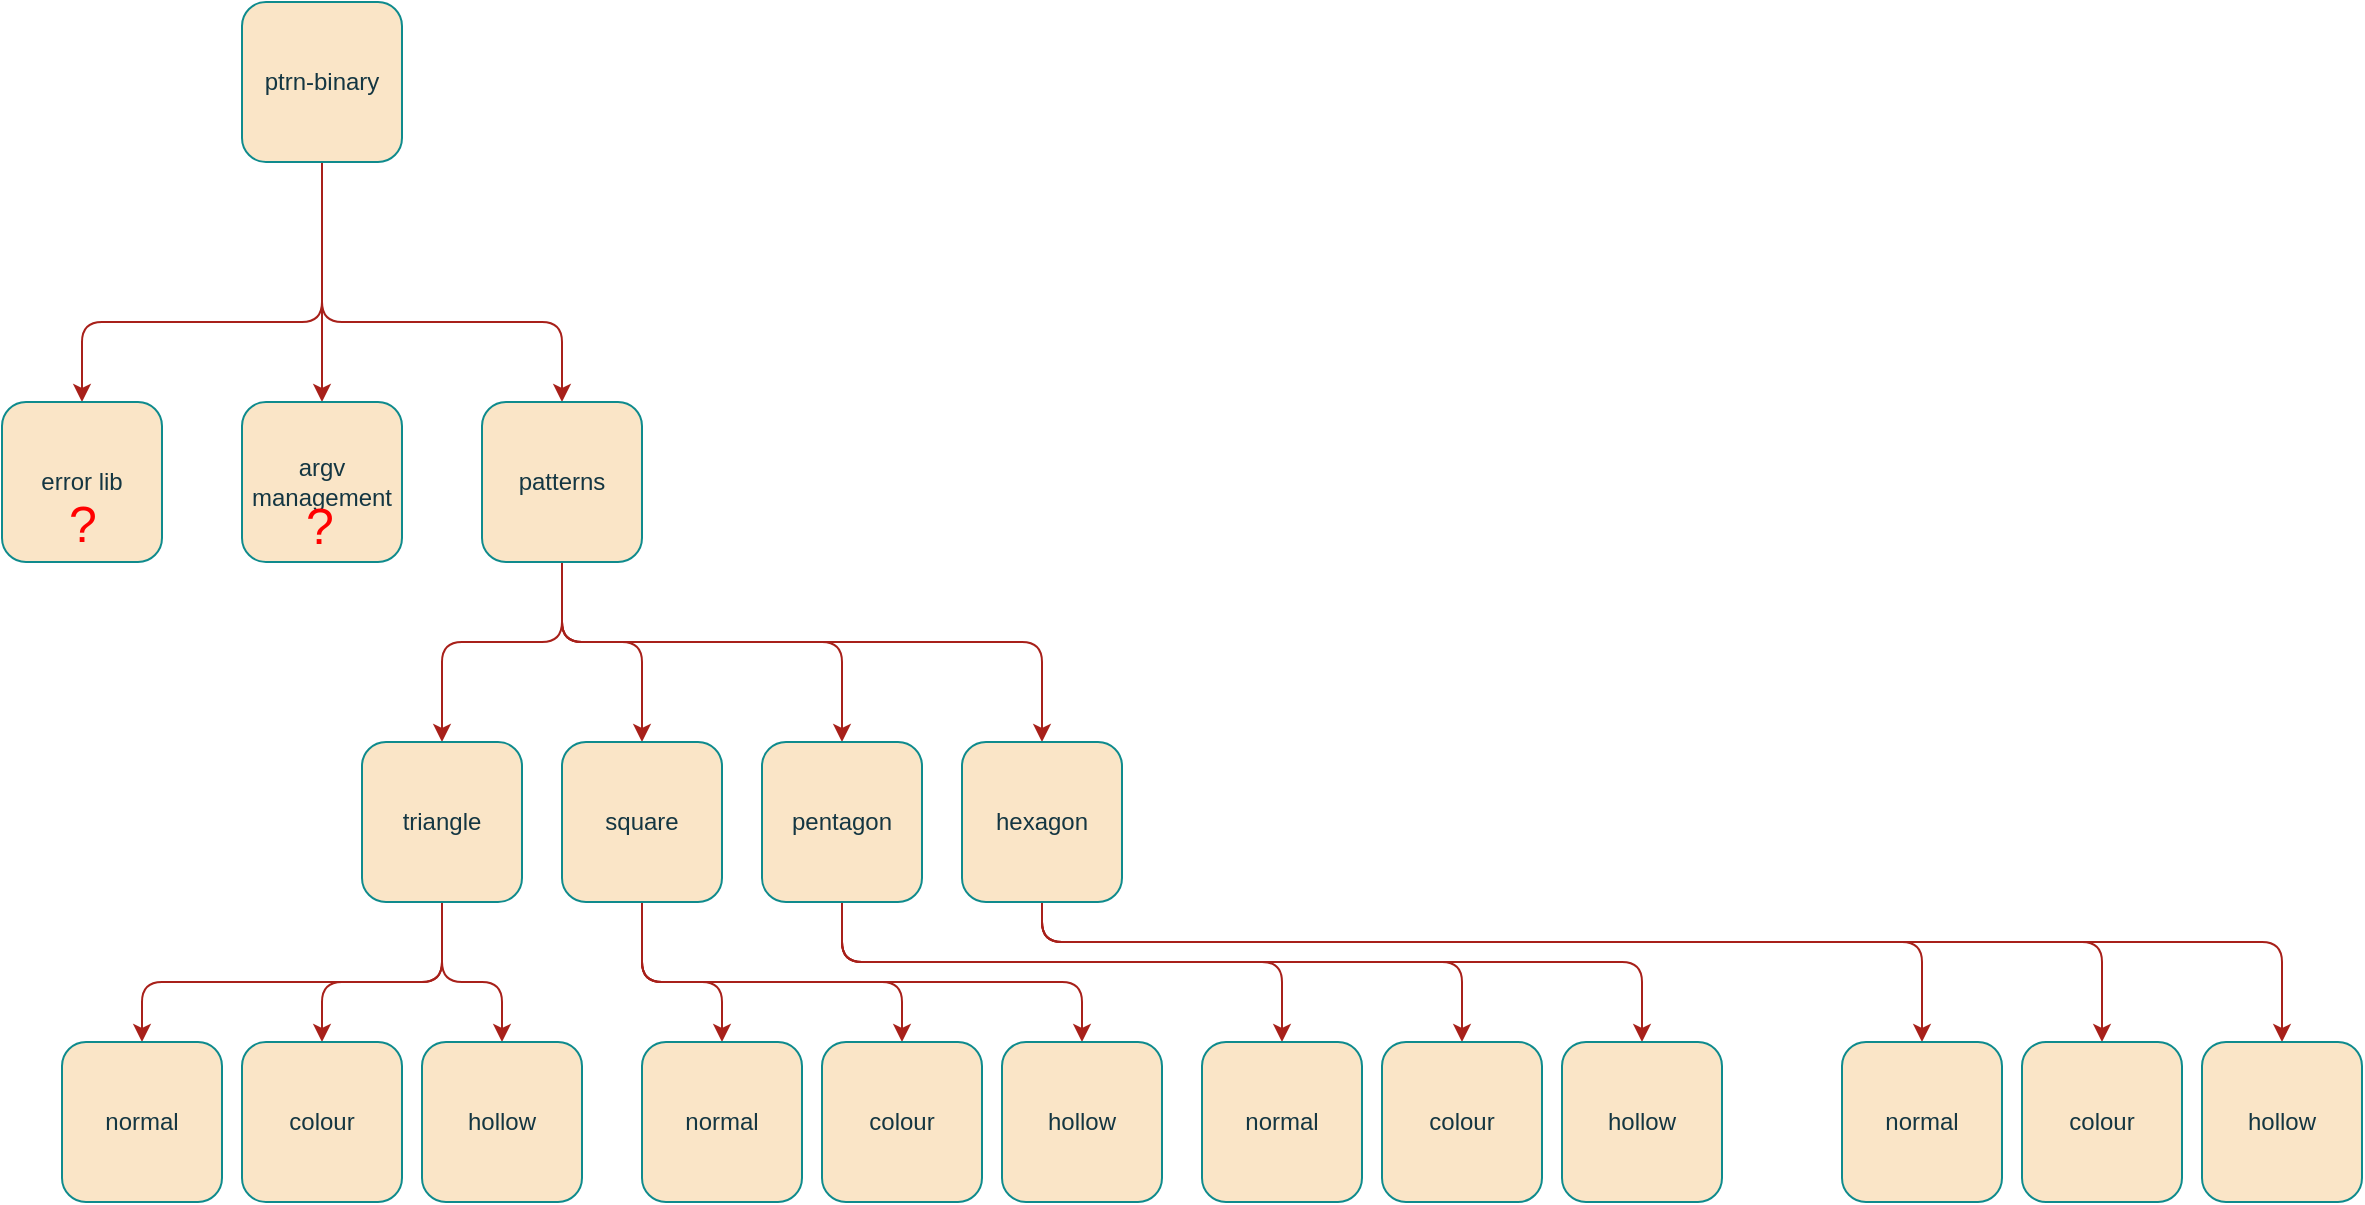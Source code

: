 <mxfile version="21.2.1" type="device">
  <diagram name="Page-1" id="WpkoCbkD2GTZ16Bm78LT">
    <mxGraphModel dx="1580" dy="1241" grid="1" gridSize="10" guides="1" tooltips="1" connect="1" arrows="1" fold="1" page="0" pageScale="1" pageWidth="827" pageHeight="1169" math="0" shadow="0">
      <root>
        <mxCell id="0" />
        <mxCell id="1" parent="0" />
        <mxCell id="Gud-aHtuFvEA1j-dhCJr-18" style="edgeStyle=orthogonalEdgeStyle;rounded=1;orthogonalLoop=1;jettySize=auto;html=1;entryX=0.5;entryY=0;entryDx=0;entryDy=0;strokeColor=#A8201A;fontColor=default;fillColor=#FAE5C7;labelBackgroundColor=none;" edge="1" parent="1" source="Gud-aHtuFvEA1j-dhCJr-1" target="Gud-aHtuFvEA1j-dhCJr-5">
          <mxGeometry relative="1" as="geometry">
            <Array as="points">
              <mxPoint x="360" y="-160" />
              <mxPoint x="240" y="-160" />
            </Array>
          </mxGeometry>
        </mxCell>
        <mxCell id="Gud-aHtuFvEA1j-dhCJr-19" style="edgeStyle=orthogonalEdgeStyle;rounded=1;orthogonalLoop=1;jettySize=auto;html=1;strokeColor=#A8201A;fontColor=default;fillColor=#FAE5C7;labelBackgroundColor=none;" edge="1" parent="1" source="Gud-aHtuFvEA1j-dhCJr-1" target="Gud-aHtuFvEA1j-dhCJr-6">
          <mxGeometry relative="1" as="geometry" />
        </mxCell>
        <mxCell id="Gud-aHtuFvEA1j-dhCJr-20" style="edgeStyle=orthogonalEdgeStyle;rounded=1;orthogonalLoop=1;jettySize=auto;html=1;entryX=0.5;entryY=0;entryDx=0;entryDy=0;strokeColor=#A8201A;fontColor=default;fillColor=#FAE5C7;labelBackgroundColor=none;" edge="1" parent="1" source="Gud-aHtuFvEA1j-dhCJr-1" target="Gud-aHtuFvEA1j-dhCJr-7">
          <mxGeometry relative="1" as="geometry">
            <Array as="points">
              <mxPoint x="360" y="-160" />
              <mxPoint x="480" y="-160" />
            </Array>
          </mxGeometry>
        </mxCell>
        <mxCell id="Gud-aHtuFvEA1j-dhCJr-1" value="ptrn-binary" style="whiteSpace=wrap;html=1;aspect=fixed;labelBackgroundColor=none;fillColor=#FAE5C7;strokeColor=#0F8B8D;fontColor=#143642;rounded=1;" vertex="1" parent="1">
          <mxGeometry x="320" y="-320" width="80" height="80" as="geometry" />
        </mxCell>
        <mxCell id="Gud-aHtuFvEA1j-dhCJr-5" value="error lib" style="whiteSpace=wrap;html=1;aspect=fixed;strokeColor=#0F8B8D;fontColor=#143642;fillColor=#FAE5C7;rounded=1;labelBackgroundColor=none;" vertex="1" parent="1">
          <mxGeometry x="200" y="-120" width="80" height="80" as="geometry" />
        </mxCell>
        <mxCell id="Gud-aHtuFvEA1j-dhCJr-6" value="argv management" style="whiteSpace=wrap;html=1;aspect=fixed;strokeColor=#0F8B8D;fontColor=#143642;fillColor=#FAE5C7;rounded=1;labelBackgroundColor=none;" vertex="1" parent="1">
          <mxGeometry x="320" y="-120" width="80" height="80" as="geometry" />
        </mxCell>
        <mxCell id="Gud-aHtuFvEA1j-dhCJr-14" style="edgeStyle=orthogonalEdgeStyle;rounded=1;orthogonalLoop=1;jettySize=auto;html=1;entryX=0.5;entryY=0;entryDx=0;entryDy=0;strokeColor=#A8201A;fontColor=default;fillColor=#FAE5C7;labelBackgroundColor=none;" edge="1" parent="1" source="Gud-aHtuFvEA1j-dhCJr-7" target="Gud-aHtuFvEA1j-dhCJr-8">
          <mxGeometry relative="1" as="geometry">
            <Array as="points">
              <mxPoint x="480" />
              <mxPoint x="420" />
            </Array>
          </mxGeometry>
        </mxCell>
        <mxCell id="Gud-aHtuFvEA1j-dhCJr-15" style="edgeStyle=orthogonalEdgeStyle;rounded=1;orthogonalLoop=1;jettySize=auto;html=1;entryX=0.5;entryY=0;entryDx=0;entryDy=0;strokeColor=#A8201A;fontColor=default;fillColor=#FAE5C7;labelBackgroundColor=none;" edge="1" parent="1" source="Gud-aHtuFvEA1j-dhCJr-7" target="Gud-aHtuFvEA1j-dhCJr-11">
          <mxGeometry relative="1" as="geometry">
            <Array as="points">
              <mxPoint x="480" />
              <mxPoint x="520" />
            </Array>
          </mxGeometry>
        </mxCell>
        <mxCell id="Gud-aHtuFvEA1j-dhCJr-16" style="edgeStyle=orthogonalEdgeStyle;rounded=1;orthogonalLoop=1;jettySize=auto;html=1;strokeColor=#A8201A;fontColor=default;fillColor=#FAE5C7;labelBackgroundColor=none;" edge="1" parent="1" source="Gud-aHtuFvEA1j-dhCJr-7" target="Gud-aHtuFvEA1j-dhCJr-12">
          <mxGeometry relative="1" as="geometry">
            <mxPoint x="480" as="targetPoint" />
            <Array as="points">
              <mxPoint x="480" />
              <mxPoint x="620" />
            </Array>
          </mxGeometry>
        </mxCell>
        <mxCell id="Gud-aHtuFvEA1j-dhCJr-17" style="edgeStyle=orthogonalEdgeStyle;rounded=1;orthogonalLoop=1;jettySize=auto;html=1;entryX=0.5;entryY=0;entryDx=0;entryDy=0;strokeColor=#A8201A;fontColor=default;fillColor=#FAE5C7;labelBackgroundColor=none;" edge="1" parent="1" source="Gud-aHtuFvEA1j-dhCJr-7" target="Gud-aHtuFvEA1j-dhCJr-13">
          <mxGeometry relative="1" as="geometry">
            <Array as="points">
              <mxPoint x="480" />
              <mxPoint x="720" />
            </Array>
          </mxGeometry>
        </mxCell>
        <mxCell id="Gud-aHtuFvEA1j-dhCJr-7" value="patterns" style="whiteSpace=wrap;html=1;aspect=fixed;strokeColor=#0F8B8D;fontColor=#143642;fillColor=#FAE5C7;rounded=1;labelBackgroundColor=none;" vertex="1" parent="1">
          <mxGeometry x="440" y="-120" width="80" height="80" as="geometry" />
        </mxCell>
        <mxCell id="Gud-aHtuFvEA1j-dhCJr-24" style="edgeStyle=orthogonalEdgeStyle;rounded=1;orthogonalLoop=1;jettySize=auto;html=1;entryX=0.5;entryY=0;entryDx=0;entryDy=0;strokeColor=#A8201A;fontColor=default;fillColor=#FAE5C7;labelBackgroundColor=none;" edge="1" parent="1" source="Gud-aHtuFvEA1j-dhCJr-8" target="Gud-aHtuFvEA1j-dhCJr-21">
          <mxGeometry relative="1" as="geometry">
            <Array as="points">
              <mxPoint x="420" y="170" />
              <mxPoint x="270" y="170" />
            </Array>
          </mxGeometry>
        </mxCell>
        <mxCell id="Gud-aHtuFvEA1j-dhCJr-25" style="edgeStyle=orthogonalEdgeStyle;rounded=1;orthogonalLoop=1;jettySize=auto;html=1;entryX=0.5;entryY=0;entryDx=0;entryDy=0;strokeColor=#A8201A;fontColor=default;fillColor=#FAE5C7;labelBackgroundColor=none;" edge="1" parent="1" source="Gud-aHtuFvEA1j-dhCJr-8" target="Gud-aHtuFvEA1j-dhCJr-22">
          <mxGeometry relative="1" as="geometry">
            <Array as="points">
              <mxPoint x="420" y="170" />
              <mxPoint x="360" y="170" />
            </Array>
          </mxGeometry>
        </mxCell>
        <mxCell id="Gud-aHtuFvEA1j-dhCJr-26" style="edgeStyle=orthogonalEdgeStyle;rounded=1;orthogonalLoop=1;jettySize=auto;html=1;strokeColor=#A8201A;fontColor=default;fillColor=#FAE5C7;labelBackgroundColor=none;" edge="1" parent="1" source="Gud-aHtuFvEA1j-dhCJr-8" target="Gud-aHtuFvEA1j-dhCJr-23">
          <mxGeometry relative="1" as="geometry">
            <Array as="points">
              <mxPoint x="420" y="170" />
              <mxPoint x="450" y="170" />
            </Array>
          </mxGeometry>
        </mxCell>
        <mxCell id="Gud-aHtuFvEA1j-dhCJr-8" value="triangle" style="whiteSpace=wrap;html=1;aspect=fixed;strokeColor=#0F8B8D;fontColor=#143642;fillColor=#FAE5C7;rounded=1;labelBackgroundColor=none;" vertex="1" parent="1">
          <mxGeometry x="380" y="50" width="80" height="80" as="geometry" />
        </mxCell>
        <mxCell id="Gud-aHtuFvEA1j-dhCJr-36" style="edgeStyle=orthogonalEdgeStyle;rounded=1;orthogonalLoop=1;jettySize=auto;html=1;entryX=0.5;entryY=0;entryDx=0;entryDy=0;strokeColor=#A8201A;fontColor=default;fillColor=#FAE5C7;labelBackgroundColor=none;" edge="1" parent="1" source="Gud-aHtuFvEA1j-dhCJr-11" target="Gud-aHtuFvEA1j-dhCJr-27">
          <mxGeometry relative="1" as="geometry">
            <Array as="points">
              <mxPoint x="520" y="170" />
              <mxPoint x="560" y="170" />
            </Array>
          </mxGeometry>
        </mxCell>
        <mxCell id="Gud-aHtuFvEA1j-dhCJr-37" style="edgeStyle=orthogonalEdgeStyle;rounded=1;orthogonalLoop=1;jettySize=auto;html=1;strokeColor=#A8201A;fontColor=default;fillColor=#FAE5C7;labelBackgroundColor=none;" edge="1" parent="1" source="Gud-aHtuFvEA1j-dhCJr-11" target="Gud-aHtuFvEA1j-dhCJr-28">
          <mxGeometry relative="1" as="geometry">
            <Array as="points">
              <mxPoint x="520" y="170" />
              <mxPoint x="650" y="170" />
            </Array>
          </mxGeometry>
        </mxCell>
        <mxCell id="Gud-aHtuFvEA1j-dhCJr-39" style="edgeStyle=orthogonalEdgeStyle;rounded=1;orthogonalLoop=1;jettySize=auto;html=1;entryX=0.5;entryY=0;entryDx=0;entryDy=0;strokeColor=#A8201A;fontColor=default;fillColor=#FAE5C7;labelBackgroundColor=none;" edge="1" parent="1" source="Gud-aHtuFvEA1j-dhCJr-11" target="Gud-aHtuFvEA1j-dhCJr-29">
          <mxGeometry relative="1" as="geometry">
            <Array as="points">
              <mxPoint x="520" y="170" />
              <mxPoint x="740" y="170" />
            </Array>
          </mxGeometry>
        </mxCell>
        <mxCell id="Gud-aHtuFvEA1j-dhCJr-11" value="square" style="whiteSpace=wrap;html=1;aspect=fixed;strokeColor=#0F8B8D;fontColor=#143642;fillColor=#FAE5C7;rounded=1;labelBackgroundColor=none;" vertex="1" parent="1">
          <mxGeometry x="480" y="50" width="80" height="80" as="geometry" />
        </mxCell>
        <mxCell id="Gud-aHtuFvEA1j-dhCJr-41" style="edgeStyle=orthogonalEdgeStyle;rounded=1;orthogonalLoop=1;jettySize=auto;html=1;entryX=0.5;entryY=0;entryDx=0;entryDy=0;strokeColor=#A8201A;fontColor=default;fillColor=#FAE5C7;labelBackgroundColor=none;" edge="1" parent="1" source="Gud-aHtuFvEA1j-dhCJr-12" target="Gud-aHtuFvEA1j-dhCJr-30">
          <mxGeometry relative="1" as="geometry">
            <Array as="points">
              <mxPoint x="620" y="160" />
              <mxPoint x="840" y="160" />
            </Array>
          </mxGeometry>
        </mxCell>
        <mxCell id="Gud-aHtuFvEA1j-dhCJr-42" style="edgeStyle=orthogonalEdgeStyle;rounded=1;orthogonalLoop=1;jettySize=auto;html=1;strokeColor=#A8201A;fontColor=default;fillColor=#FAE5C7;labelBackgroundColor=none;" edge="1" parent="1" source="Gud-aHtuFvEA1j-dhCJr-12" target="Gud-aHtuFvEA1j-dhCJr-32">
          <mxGeometry relative="1" as="geometry">
            <Array as="points">
              <mxPoint x="620" y="160" />
              <mxPoint x="1020" y="160" />
            </Array>
          </mxGeometry>
        </mxCell>
        <mxCell id="Gud-aHtuFvEA1j-dhCJr-43" style="edgeStyle=orthogonalEdgeStyle;rounded=1;orthogonalLoop=1;jettySize=auto;html=1;strokeColor=#A8201A;fontColor=default;fillColor=#FAE5C7;labelBackgroundColor=none;" edge="1" parent="1" source="Gud-aHtuFvEA1j-dhCJr-12" target="Gud-aHtuFvEA1j-dhCJr-31">
          <mxGeometry relative="1" as="geometry">
            <Array as="points">
              <mxPoint x="620" y="160" />
              <mxPoint x="930" y="160" />
            </Array>
          </mxGeometry>
        </mxCell>
        <mxCell id="Gud-aHtuFvEA1j-dhCJr-12" value="pentagon" style="whiteSpace=wrap;html=1;aspect=fixed;strokeColor=#0F8B8D;fontColor=#143642;fillColor=#FAE5C7;rounded=1;labelBackgroundColor=none;" vertex="1" parent="1">
          <mxGeometry x="580" y="50" width="80" height="80" as="geometry" />
        </mxCell>
        <mxCell id="Gud-aHtuFvEA1j-dhCJr-44" style="edgeStyle=orthogonalEdgeStyle;rounded=1;orthogonalLoop=1;jettySize=auto;html=1;strokeColor=#A8201A;fontColor=default;fillColor=#FAE5C7;labelBackgroundColor=none;" edge="1" parent="1" source="Gud-aHtuFvEA1j-dhCJr-13" target="Gud-aHtuFvEA1j-dhCJr-35">
          <mxGeometry relative="1" as="geometry">
            <Array as="points">
              <mxPoint x="720" y="150" />
              <mxPoint x="1340" y="150" />
            </Array>
          </mxGeometry>
        </mxCell>
        <mxCell id="Gud-aHtuFvEA1j-dhCJr-45" style="edgeStyle=orthogonalEdgeStyle;rounded=1;orthogonalLoop=1;jettySize=auto;html=1;strokeColor=#A8201A;fontColor=default;fillColor=#FAE5C7;labelBackgroundColor=none;" edge="1" parent="1" source="Gud-aHtuFvEA1j-dhCJr-13" target="Gud-aHtuFvEA1j-dhCJr-34">
          <mxGeometry relative="1" as="geometry">
            <Array as="points">
              <mxPoint x="720" y="150" />
              <mxPoint x="1250" y="150" />
            </Array>
          </mxGeometry>
        </mxCell>
        <mxCell id="Gud-aHtuFvEA1j-dhCJr-46" style="edgeStyle=orthogonalEdgeStyle;rounded=1;orthogonalLoop=1;jettySize=auto;html=1;entryX=0.5;entryY=0;entryDx=0;entryDy=0;strokeColor=#A8201A;fontColor=default;fillColor=#FAE5C7;labelBackgroundColor=none;" edge="1" parent="1" source="Gud-aHtuFvEA1j-dhCJr-13" target="Gud-aHtuFvEA1j-dhCJr-33">
          <mxGeometry relative="1" as="geometry">
            <Array as="points">
              <mxPoint x="720" y="150" />
              <mxPoint x="1160" y="150" />
            </Array>
          </mxGeometry>
        </mxCell>
        <mxCell id="Gud-aHtuFvEA1j-dhCJr-13" value="hexagon" style="whiteSpace=wrap;html=1;aspect=fixed;strokeColor=#0F8B8D;fontColor=#143642;fillColor=#FAE5C7;rounded=1;labelBackgroundColor=none;" vertex="1" parent="1">
          <mxGeometry x="680" y="50" width="80" height="80" as="geometry" />
        </mxCell>
        <mxCell id="Gud-aHtuFvEA1j-dhCJr-21" value="normal" style="whiteSpace=wrap;html=1;aspect=fixed;strokeColor=#0F8B8D;fontColor=#143642;fillColor=#FAE5C7;rounded=1;labelBackgroundColor=none;" vertex="1" parent="1">
          <mxGeometry x="230" y="200" width="80" height="80" as="geometry" />
        </mxCell>
        <mxCell id="Gud-aHtuFvEA1j-dhCJr-22" value="colour" style="whiteSpace=wrap;html=1;aspect=fixed;strokeColor=#0F8B8D;fontColor=#143642;fillColor=#FAE5C7;rounded=1;labelBackgroundColor=none;" vertex="1" parent="1">
          <mxGeometry x="320" y="200" width="80" height="80" as="geometry" />
        </mxCell>
        <mxCell id="Gud-aHtuFvEA1j-dhCJr-23" value="hollow" style="whiteSpace=wrap;html=1;aspect=fixed;strokeColor=#0F8B8D;fontColor=#143642;fillColor=#FAE5C7;rounded=1;labelBackgroundColor=none;" vertex="1" parent="1">
          <mxGeometry x="410" y="200" width="80" height="80" as="geometry" />
        </mxCell>
        <mxCell id="Gud-aHtuFvEA1j-dhCJr-27" value="normal" style="whiteSpace=wrap;html=1;aspect=fixed;strokeColor=#0F8B8D;fontColor=#143642;fillColor=#FAE5C7;rounded=1;labelBackgroundColor=none;" vertex="1" parent="1">
          <mxGeometry x="520" y="200" width="80" height="80" as="geometry" />
        </mxCell>
        <mxCell id="Gud-aHtuFvEA1j-dhCJr-28" value="colour" style="whiteSpace=wrap;html=1;aspect=fixed;strokeColor=#0F8B8D;fontColor=#143642;fillColor=#FAE5C7;rounded=1;labelBackgroundColor=none;" vertex="1" parent="1">
          <mxGeometry x="610" y="200" width="80" height="80" as="geometry" />
        </mxCell>
        <mxCell id="Gud-aHtuFvEA1j-dhCJr-29" value="hollow" style="whiteSpace=wrap;html=1;aspect=fixed;strokeColor=#0F8B8D;fontColor=#143642;fillColor=#FAE5C7;rounded=1;labelBackgroundColor=none;" vertex="1" parent="1">
          <mxGeometry x="700" y="200" width="80" height="80" as="geometry" />
        </mxCell>
        <mxCell id="Gud-aHtuFvEA1j-dhCJr-30" value="normal" style="whiteSpace=wrap;html=1;aspect=fixed;strokeColor=#0F8B8D;fontColor=#143642;fillColor=#FAE5C7;rounded=1;labelBackgroundColor=none;" vertex="1" parent="1">
          <mxGeometry x="800" y="200" width="80" height="80" as="geometry" />
        </mxCell>
        <mxCell id="Gud-aHtuFvEA1j-dhCJr-31" value="colour" style="whiteSpace=wrap;html=1;aspect=fixed;strokeColor=#0F8B8D;fontColor=#143642;fillColor=#FAE5C7;rounded=1;labelBackgroundColor=none;" vertex="1" parent="1">
          <mxGeometry x="890" y="200" width="80" height="80" as="geometry" />
        </mxCell>
        <mxCell id="Gud-aHtuFvEA1j-dhCJr-32" value="hollow" style="whiteSpace=wrap;html=1;aspect=fixed;strokeColor=#0F8B8D;fontColor=#143642;fillColor=#FAE5C7;rounded=1;labelBackgroundColor=none;" vertex="1" parent="1">
          <mxGeometry x="980" y="200" width="80" height="80" as="geometry" />
        </mxCell>
        <mxCell id="Gud-aHtuFvEA1j-dhCJr-33" value="normal" style="whiteSpace=wrap;html=1;aspect=fixed;strokeColor=#0F8B8D;fontColor=#143642;fillColor=#FAE5C7;rounded=1;labelBackgroundColor=none;" vertex="1" parent="1">
          <mxGeometry x="1120" y="200" width="80" height="80" as="geometry" />
        </mxCell>
        <mxCell id="Gud-aHtuFvEA1j-dhCJr-34" value="colour" style="whiteSpace=wrap;html=1;aspect=fixed;strokeColor=#0F8B8D;fontColor=#143642;fillColor=#FAE5C7;rounded=1;labelBackgroundColor=none;" vertex="1" parent="1">
          <mxGeometry x="1210" y="200" width="80" height="80" as="geometry" />
        </mxCell>
        <mxCell id="Gud-aHtuFvEA1j-dhCJr-35" value="hollow" style="whiteSpace=wrap;html=1;aspect=fixed;strokeColor=#0F8B8D;fontColor=#143642;fillColor=#FAE5C7;rounded=1;labelBackgroundColor=none;" vertex="1" parent="1">
          <mxGeometry x="1300" y="200" width="80" height="80" as="geometry" />
        </mxCell>
        <mxCell id="Gud-aHtuFvEA1j-dhCJr-51" value="&lt;font color=&quot;#ff0000&quot; style=&quot;font-size: 25px;&quot;&gt;?&lt;/font&gt;" style="text;html=1;align=center;verticalAlign=middle;resizable=0;points=[];autosize=1;strokeColor=none;fillColor=none;fontColor=#143642;rounded=1;labelBackgroundColor=none;" vertex="1" parent="1">
          <mxGeometry x="220" y="-80" width="40" height="40" as="geometry" />
        </mxCell>
        <mxCell id="Gud-aHtuFvEA1j-dhCJr-52" value="&lt;span style=&quot;color: rgb(255, 0, 0); font-family: Helvetica; font-size: 25px; font-style: normal; font-variant-ligatures: normal; font-variant-caps: normal; font-weight: 400; letter-spacing: normal; orphans: 2; text-align: center; text-indent: 0px; text-transform: none; widows: 2; word-spacing: 0px; -webkit-text-stroke-width: 0px; text-decoration-thickness: initial; text-decoration-style: initial; text-decoration-color: initial; float: none; display: inline !important;&quot;&gt;?&lt;/span&gt;" style="text;whiteSpace=wrap;html=1;fontColor=#143642;rounded=1;labelBackgroundColor=none;" vertex="1" parent="1">
          <mxGeometry x="350" y="-80" width="50" height="50" as="geometry" />
        </mxCell>
      </root>
    </mxGraphModel>
  </diagram>
</mxfile>
